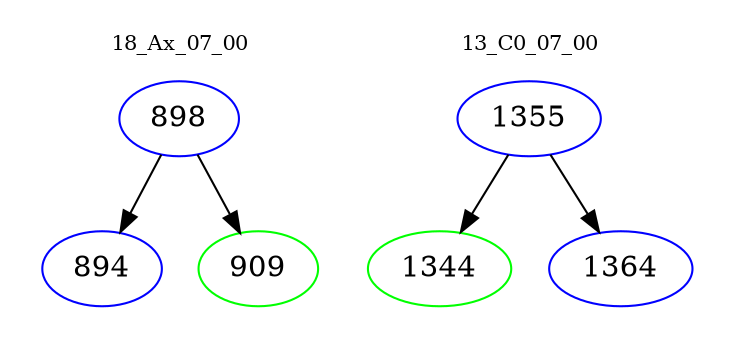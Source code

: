digraph{
subgraph cluster_0 {
color = white
label = "18_Ax_07_00";
fontsize=10;
T0_898 [label="898", color="blue"]
T0_898 -> T0_894 [color="black"]
T0_894 [label="894", color="blue"]
T0_898 -> T0_909 [color="black"]
T0_909 [label="909", color="green"]
}
subgraph cluster_1 {
color = white
label = "13_C0_07_00";
fontsize=10;
T1_1355 [label="1355", color="blue"]
T1_1355 -> T1_1344 [color="black"]
T1_1344 [label="1344", color="green"]
T1_1355 -> T1_1364 [color="black"]
T1_1364 [label="1364", color="blue"]
}
}
